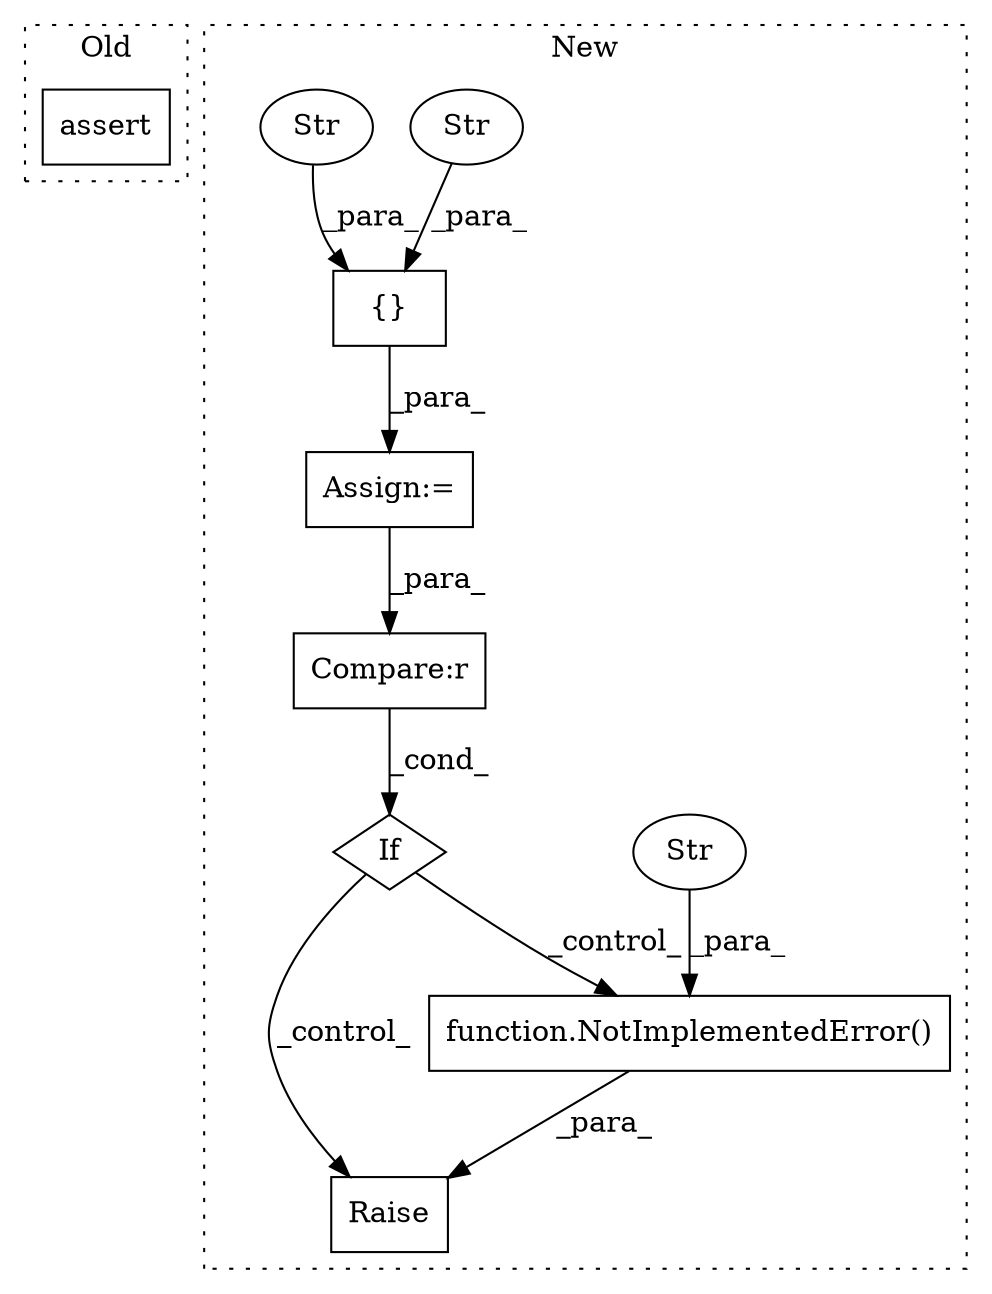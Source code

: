 digraph G {
subgraph cluster0 {
1 [label="assert" a="65" s="5508" l="7" shape="box"];
label = "Old";
style="dotted";
}
subgraph cluster1 {
2 [label="function.NotImplementedError()" a="75" s="5824,5944" l="20,1" shape="box"];
3 [label="If" a="96" s="5774,5804" l="3,14" shape="diamond"];
4 [label="Compare:r" a="40" s="5777" l="27" shape="box"];
5 [label="{}" a="59" s="5678,5755" l="14,0" shape="box"];
6 [label="Str" a="66" s="5844" l="100" shape="ellipse"];
7 [label="Str" a="66" s="5740" l="15" shape="ellipse"];
8 [label="Str" a="66" s="5725" l="13" shape="ellipse"];
9 [label="Raise" a="91" s="5818" l="6" shape="box"];
10 [label="Assign:=" a="68" s="5675" l="3" shape="box"];
label = "New";
style="dotted";
}
2 -> 9 [label="_para_"];
3 -> 2 [label="_control_"];
3 -> 9 [label="_control_"];
4 -> 3 [label="_cond_"];
5 -> 10 [label="_para_"];
6 -> 2 [label="_para_"];
7 -> 5 [label="_para_"];
8 -> 5 [label="_para_"];
10 -> 4 [label="_para_"];
}